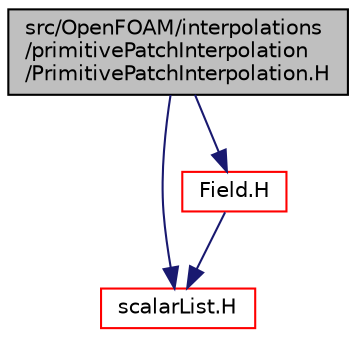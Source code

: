 digraph "src/OpenFOAM/interpolations/primitivePatchInterpolation/PrimitivePatchInterpolation.H"
{
  bgcolor="transparent";
  edge [fontname="Helvetica",fontsize="10",labelfontname="Helvetica",labelfontsize="10"];
  node [fontname="Helvetica",fontsize="10",shape=record];
  Node0 [label="src/OpenFOAM/interpolations\l/primitivePatchInterpolation\l/PrimitivePatchInterpolation.H",height=0.2,width=0.4,color="black", fillcolor="grey75", style="filled", fontcolor="black"];
  Node0 -> Node1 [color="midnightblue",fontsize="10",style="solid",fontname="Helvetica"];
  Node1 [label="scalarList.H",height=0.2,width=0.4,color="red",URL="$a13322.html"];
  Node0 -> Node62 [color="midnightblue",fontsize="10",style="solid",fontname="Helvetica"];
  Node62 [label="Field.H",height=0.2,width=0.4,color="red",URL="$a10289.html"];
  Node62 -> Node1 [color="midnightblue",fontsize="10",style="solid",fontname="Helvetica"];
}
